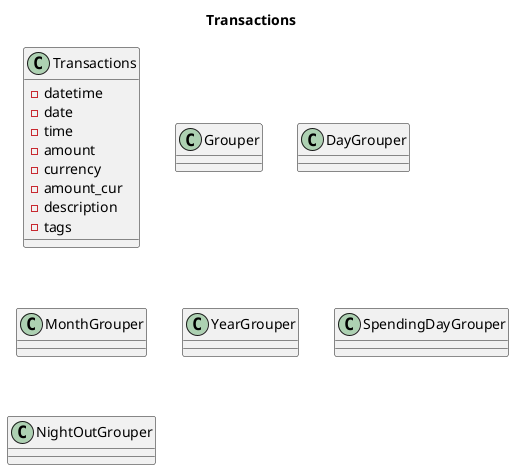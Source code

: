 @startuml
allowmixing

title Transactions

class Transactions {
    - datetime
    - date
    - time
    - amount
    - currency
    - amount_cur
    - description
    - tags
}

class Grouper

class DayGrouper
class MonthGrouper
class YearGrouper
class SpendingDayGrouper
class NightOutGrouper

@enduml
